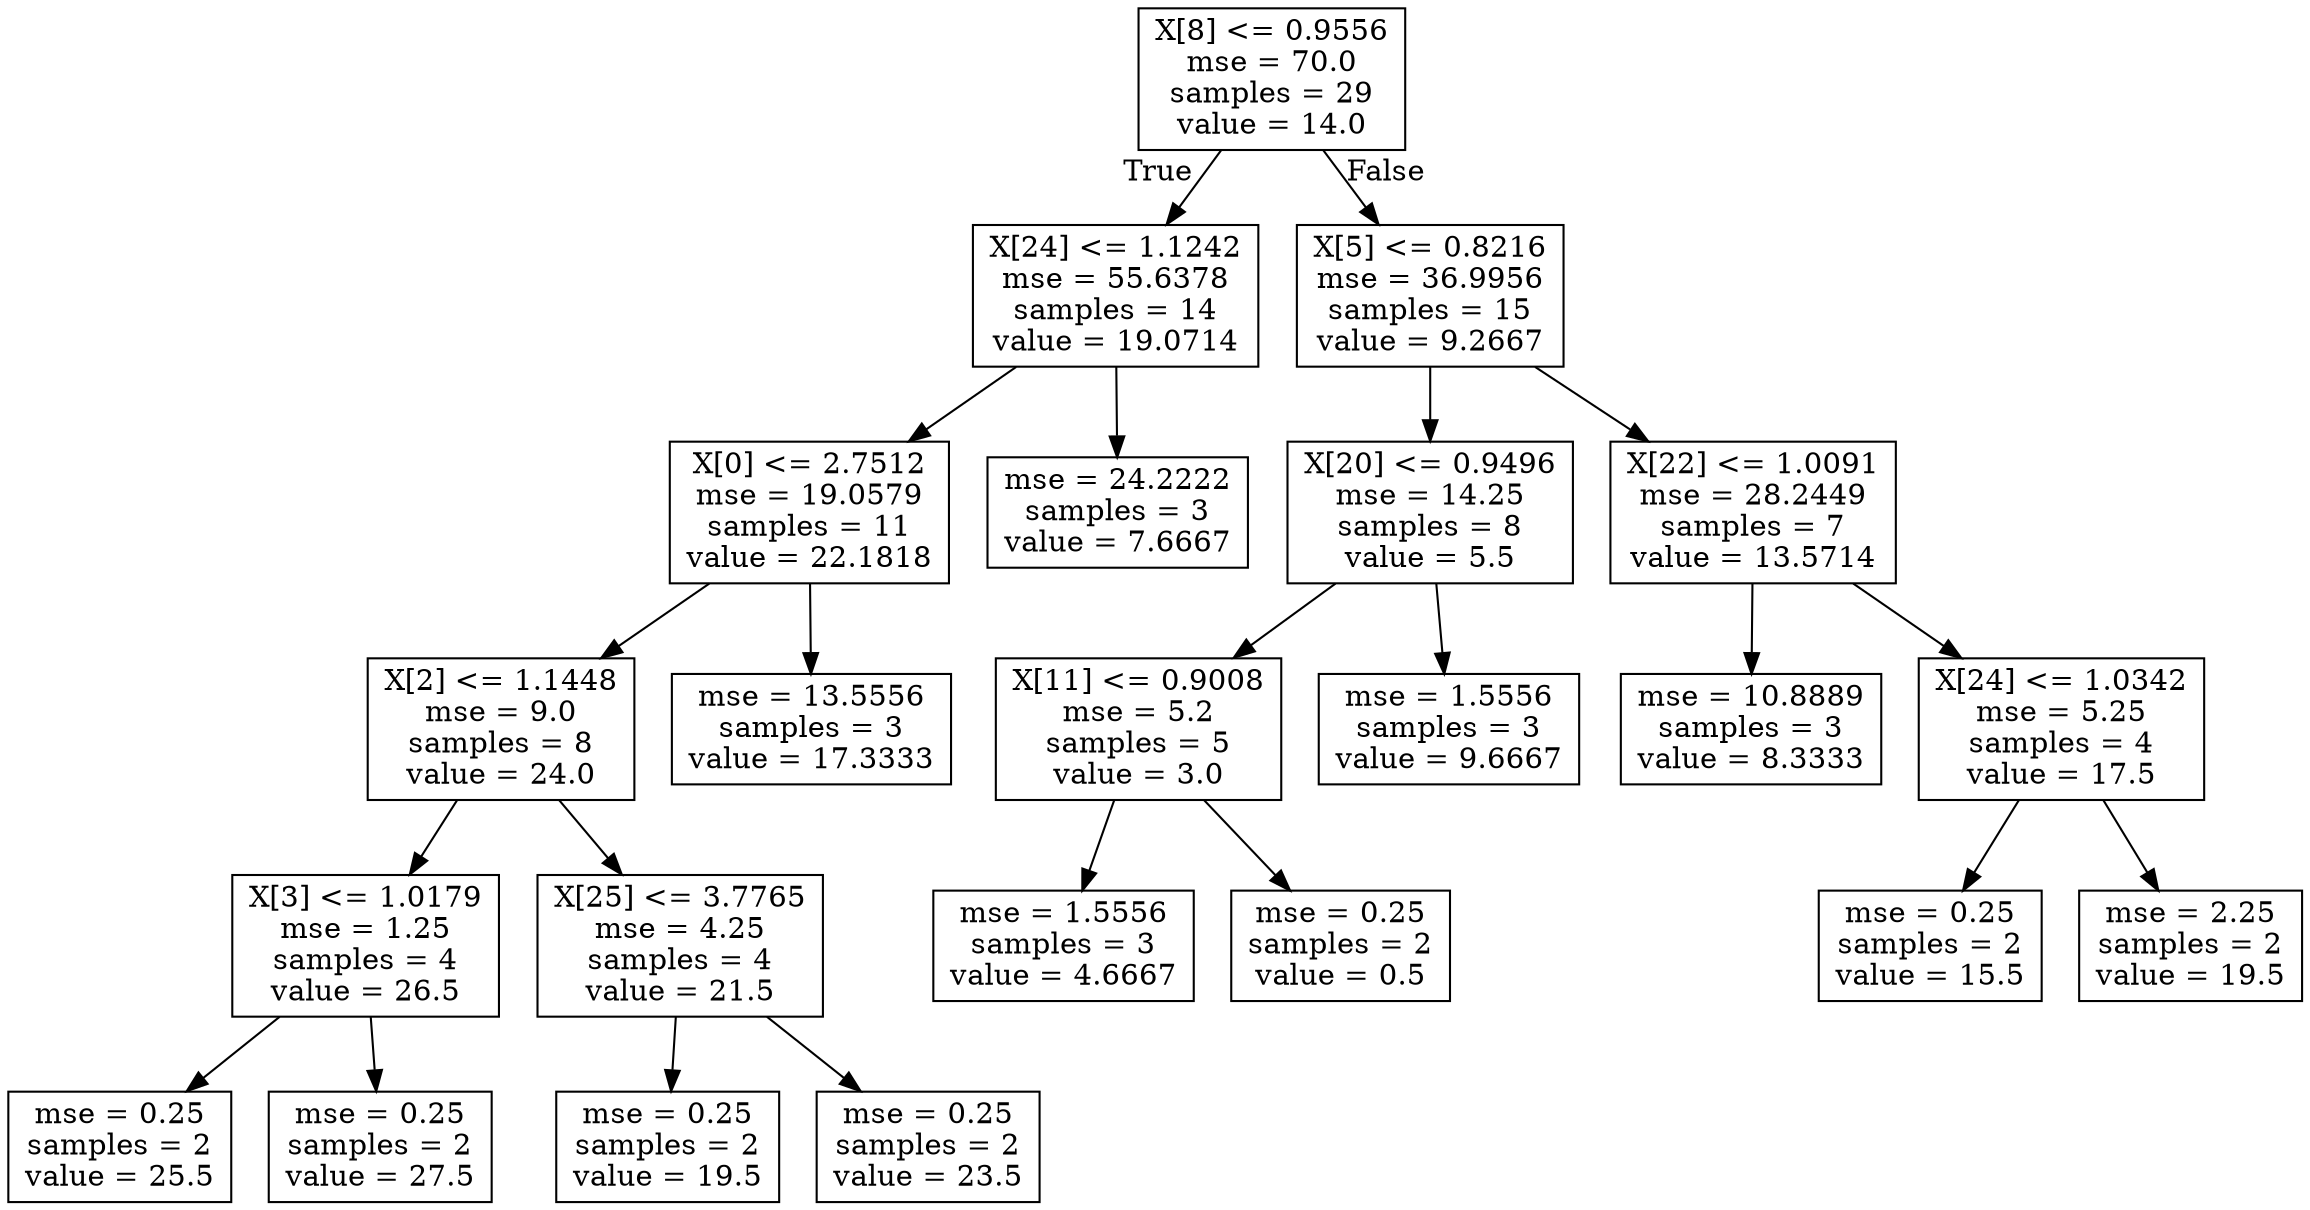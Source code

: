 digraph Tree {
node [shape=box] ;
0 [label="X[8] <= 0.9556\nmse = 70.0\nsamples = 29\nvalue = 14.0"] ;
1 [label="X[24] <= 1.1242\nmse = 55.6378\nsamples = 14\nvalue = 19.0714"] ;
0 -> 1 [labeldistance=2.5, labelangle=45, headlabel="True"] ;
2 [label="X[0] <= 2.7512\nmse = 19.0579\nsamples = 11\nvalue = 22.1818"] ;
1 -> 2 ;
3 [label="X[2] <= 1.1448\nmse = 9.0\nsamples = 8\nvalue = 24.0"] ;
2 -> 3 ;
4 [label="X[3] <= 1.0179\nmse = 1.25\nsamples = 4\nvalue = 26.5"] ;
3 -> 4 ;
5 [label="mse = 0.25\nsamples = 2\nvalue = 25.5"] ;
4 -> 5 ;
6 [label="mse = 0.25\nsamples = 2\nvalue = 27.5"] ;
4 -> 6 ;
7 [label="X[25] <= 3.7765\nmse = 4.25\nsamples = 4\nvalue = 21.5"] ;
3 -> 7 ;
8 [label="mse = 0.25\nsamples = 2\nvalue = 19.5"] ;
7 -> 8 ;
9 [label="mse = 0.25\nsamples = 2\nvalue = 23.5"] ;
7 -> 9 ;
10 [label="mse = 13.5556\nsamples = 3\nvalue = 17.3333"] ;
2 -> 10 ;
11 [label="mse = 24.2222\nsamples = 3\nvalue = 7.6667"] ;
1 -> 11 ;
12 [label="X[5] <= 0.8216\nmse = 36.9956\nsamples = 15\nvalue = 9.2667"] ;
0 -> 12 [labeldistance=2.5, labelangle=-45, headlabel="False"] ;
13 [label="X[20] <= 0.9496\nmse = 14.25\nsamples = 8\nvalue = 5.5"] ;
12 -> 13 ;
14 [label="X[11] <= 0.9008\nmse = 5.2\nsamples = 5\nvalue = 3.0"] ;
13 -> 14 ;
15 [label="mse = 1.5556\nsamples = 3\nvalue = 4.6667"] ;
14 -> 15 ;
16 [label="mse = 0.25\nsamples = 2\nvalue = 0.5"] ;
14 -> 16 ;
17 [label="mse = 1.5556\nsamples = 3\nvalue = 9.6667"] ;
13 -> 17 ;
18 [label="X[22] <= 1.0091\nmse = 28.2449\nsamples = 7\nvalue = 13.5714"] ;
12 -> 18 ;
19 [label="mse = 10.8889\nsamples = 3\nvalue = 8.3333"] ;
18 -> 19 ;
20 [label="X[24] <= 1.0342\nmse = 5.25\nsamples = 4\nvalue = 17.5"] ;
18 -> 20 ;
21 [label="mse = 0.25\nsamples = 2\nvalue = 15.5"] ;
20 -> 21 ;
22 [label="mse = 2.25\nsamples = 2\nvalue = 19.5"] ;
20 -> 22 ;
}